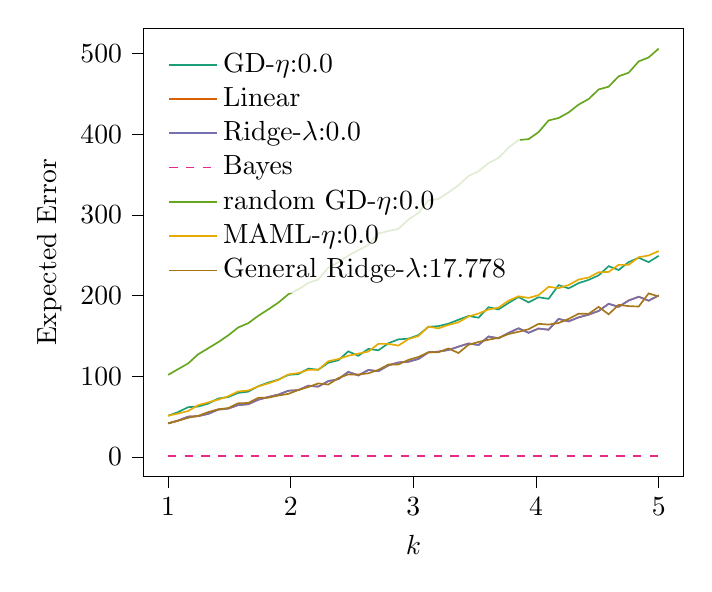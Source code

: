 % This file was created with tikzplotlib v0.10.1.
\begin{tikzpicture}

\definecolor{chocolate217952}{RGB}{217,95,2}
\definecolor{darkcyan27158119}{RGB}{27,158,119}
\definecolor{darkgoldenrod16611829}{RGB}{166,118,29}
\definecolor{darkgray176}{RGB}{176,176,176}
\definecolor{deeppink23141138}{RGB}{231,41,138}
\definecolor{lightslategray117112179}{RGB}{117,112,179}
\definecolor{olivedrab10216630}{RGB}{102,166,30}
\definecolor{orange2301712}{RGB}{230,171,2}

\begin{axis}[
legend cell align={left},
legend style={
  fill opacity=0.8,
  draw opacity=1,
  text opacity=1,
  at={(0.03,0.97)},
  anchor=north west,
  draw=none
},
tick align=outside,
tick pos=left,
x grid style={darkgray176},
xlabel={\(\displaystyle k\)},
xmin=0.8, xmax=5.2,
xtick style={color=black},
y grid style={darkgray176},
ylabel={Expected Error},
ymin=-24.252, ymax=531.293,
ytick style={color=black}
]
\addplot [semithick, darkcyan27158119]
table {%
1 51.1
1.082 55.671
1.163 61.752
1.245 62.459
1.327 66.148
1.408 72.497
1.49 74.184
1.571 79.395
1.653 80.933
1.735 87.684
1.816 92.187
1.898 95.87
1.98 101.734
2.061 102.663
2.143 109.53
2.224 108.087
2.306 116.784
2.388 119.824
2.469 130.887
2.551 125.397
2.633 133.934
2.714 132.179
2.796 140.923
2.878 145.771
2.959 146.608
3.041 151.03
3.122 161.294
3.204 162.164
3.286 165.198
3.367 170.036
3.449 174.699
3.531 172.594
3.612 185.616
3.694 182.829
3.776 190.894
3.857 198.196
3.939 191.555
4.02 197.926
4.102 195.973
4.184 212.988
4.265 208.922
4.347 215.394
4.429 219.506
4.51 225.026
4.592 236.457
4.673 231.687
4.755 241.492
4.837 246.868
4.918 241.436
5 249.264
};
\addlegendentry{GD-$\eta$:0.0}
\addplot [semithick, chocolate217952]
table {%
1 41.555
1.082 45.197
1.163 50.012
1.245 50.64
1.327 53.427
1.408 58.68
1.49 60.0
1.571 64.285
1.653 65.369
1.735 70.919
1.816 74.334
1.898 77.237
1.98 82.087
2.061 82.856
2.143 88.304
2.224 87.164
2.306 94.015
2.388 96.415
2.469 105.436
2.551 101.075
2.633 107.84
2.714 106.303
2.796 113.491
2.878 117.131
2.959 118.032
3.041 121.466
3.122 129.61
3.204 130.519
3.286 132.611
3.367 136.67
3.449 140.612
3.531 138.791
3.612 149.283
3.694 147.074
3.776 153.77
3.857 159.416
3.939 153.915
4.02 159.146
4.102 157.709
4.184 171.121
4.265 168.007
4.347 173.04
4.429 176.359
4.51 180.954
4.592 189.798
4.673 186.06
4.755 193.908
4.837 198.542
4.918 193.709
5 200.208
};
\addlegendentry{Linear}
\addplot [semithick, lightslategray117112179]
table {%
1 41.555
1.082 45.197
1.163 50.012
1.245 50.64
1.327 53.427
1.408 58.68
1.49 60.0
1.571 64.285
1.653 65.369
1.735 70.919
1.816 74.334
1.898 77.237
1.98 82.087
2.061 82.856
2.143 88.304
2.224 87.164
2.306 94.015
2.388 96.415
2.469 105.436
2.551 101.075
2.633 107.84
2.714 106.303
2.796 113.491
2.878 117.131
2.959 118.032
3.041 121.466
3.122 129.61
3.204 130.519
3.286 132.611
3.367 136.67
3.449 140.612
3.531 138.791
3.612 149.283
3.694 147.074
3.776 153.77
3.857 159.416
3.939 153.915
4.02 159.146
4.102 157.709
4.184 171.121
4.265 168.007
4.347 173.04
4.429 176.359
4.51 180.954
4.592 189.798
4.673 186.06
4.755 193.908
4.837 198.542
4.918 193.709
5 200.208
};
\addlegendentry{Ridge-$\lambda$:0.0}
\addplot [semithick, deeppink23141138, dashed]
table {%
1 1.0
1.082 1.0
1.163 1.0
1.245 1.0
1.327 1.0
1.408 1.0
1.49 1.0
1.571 1.0
1.653 1.0
1.735 1.0
1.816 1.0
1.898 1.0
1.98 1.0
2.061 1.0
2.143 1.0
2.224 1.0
2.306 1.0
2.388 1.0
2.469 1.0
2.551 1.0
2.633 1.0
2.714 1.0
2.796 1.0
2.878 1.0
2.959 1.0
3.041 1.0
3.122 1.0
3.204 1.0
3.286 1.0
3.367 1.0
3.449 1.0
3.531 1.0
3.612 1.0
3.694 1.0
3.776 1.0
3.857 1.0
3.939 1.0
4.02 1.0
4.102 1.0
4.184 1.0
4.265 1.0
4.347 1.0
4.429 1.0
4.51 1.0
4.592 1.0
4.673 1.0
4.755 1.0
4.837 1.0
4.918 1.0
5 1.0
};
\addlegendentry{Bayes}
\addplot [semithick, olivedrab10216630]
table {%
1 101.714
1.082 108.884
1.163 115.925
1.245 127.242
1.327 134.74
1.408 142.234
1.49 150.718
1.571 160.444
1.653 165.745
1.735 174.955
1.816 182.797
1.898 191.179
1.98 201.595
2.061 207.644
2.143 215.666
2.224 219.768
2.306 234.485
2.388 241.186
2.469 249.555
2.551 256.226
2.633 262.67
2.714 277.031
2.796 279.942
2.878 282.742
2.959 294.168
3.041 302.29
3.122 318.014
3.204 319.723
3.286 327.8
3.367 336.582
3.449 348.142
3.531 354.055
3.612 364.161
3.694 370.628
3.776 383.387
3.857 392.714
3.939 393.861
4.02 402.498
4.102 417.0
4.184 420.039
4.265 426.857
4.347 436.685
4.429 443.539
4.51 455.418
4.592 458.855
4.673 471.683
4.755 476.165
4.837 490.175
4.918 495.123
5 506.041
};
\addlegendentry{random GD-$\eta$:0.0}
\addplot [semithick, orange2301712]
table {%
1 51.113
1.082 53.905
1.163 56.89
1.245 64.204
1.327 67.665
1.408 71.106
1.49 75.277
1.571 81.185
1.653 82.369
1.735 87.419
1.816 91.144
1.898 95.435
1.98 102.334
2.061 103.962
2.143 107.957
2.224 108.091
2.306 118.616
2.388 121.366
2.469 125.454
2.551 128.072
2.633 130.625
2.714 140.193
2.796 140.112
2.878 138.054
2.959 146.072
3.041 149.872
3.122 161.494
3.204 159.393
3.286 163.675
3.367 166.907
3.449 174.086
3.531 177.747
3.612 182.733
3.694 185.147
3.776 193.702
3.857 199.14
3.939 197.106
4.02 200.535
4.102 210.912
4.184 209.187
4.265 213.046
4.347 219.871
4.429 222.411
4.51 228.845
4.592 229.335
4.673 238.065
4.755 238.152
4.837 247.533
4.918 249.703
5 255.195
};
\addlegendentry{MAML-$\eta$:0.0}
\addplot [semithick, darkgoldenrod16611829]
table {%
1 41.721
1.082 44.874
1.163 48.561
1.245 50.972
1.327 55.654
1.408 59.081
1.49 60.594
1.571 66.593
1.653 66.9
1.735 73.3
1.816 73.471
1.898 76.147
1.98 78.195
2.061 82.945
2.143 86.686
2.224 91.148
2.306 89.803
2.388 97.793
2.469 102.325
2.551 102.134
2.633 103.722
2.714 107.951
2.796 114.573
2.878 114.698
2.959 120.303
3.041 123.962
3.122 129.71
3.204 129.869
3.286 134.545
3.367 128.816
3.449 139.024
3.531 142.55
3.612 145.336
3.694 147.621
3.776 152.382
3.857 155.148
3.939 158.3
4.02 164.967
4.102 164.08
4.184 166.036
4.265 171.045
4.347 177.547
4.429 177.352
4.51 186.048
4.592 176.805
4.673 188.532
4.755 186.935
4.837 186.432
4.918 202.684
5 198.919
};
\addlegendentry{General Ridge-$\lambda$:17.778}
\end{axis}

\end{tikzpicture}
